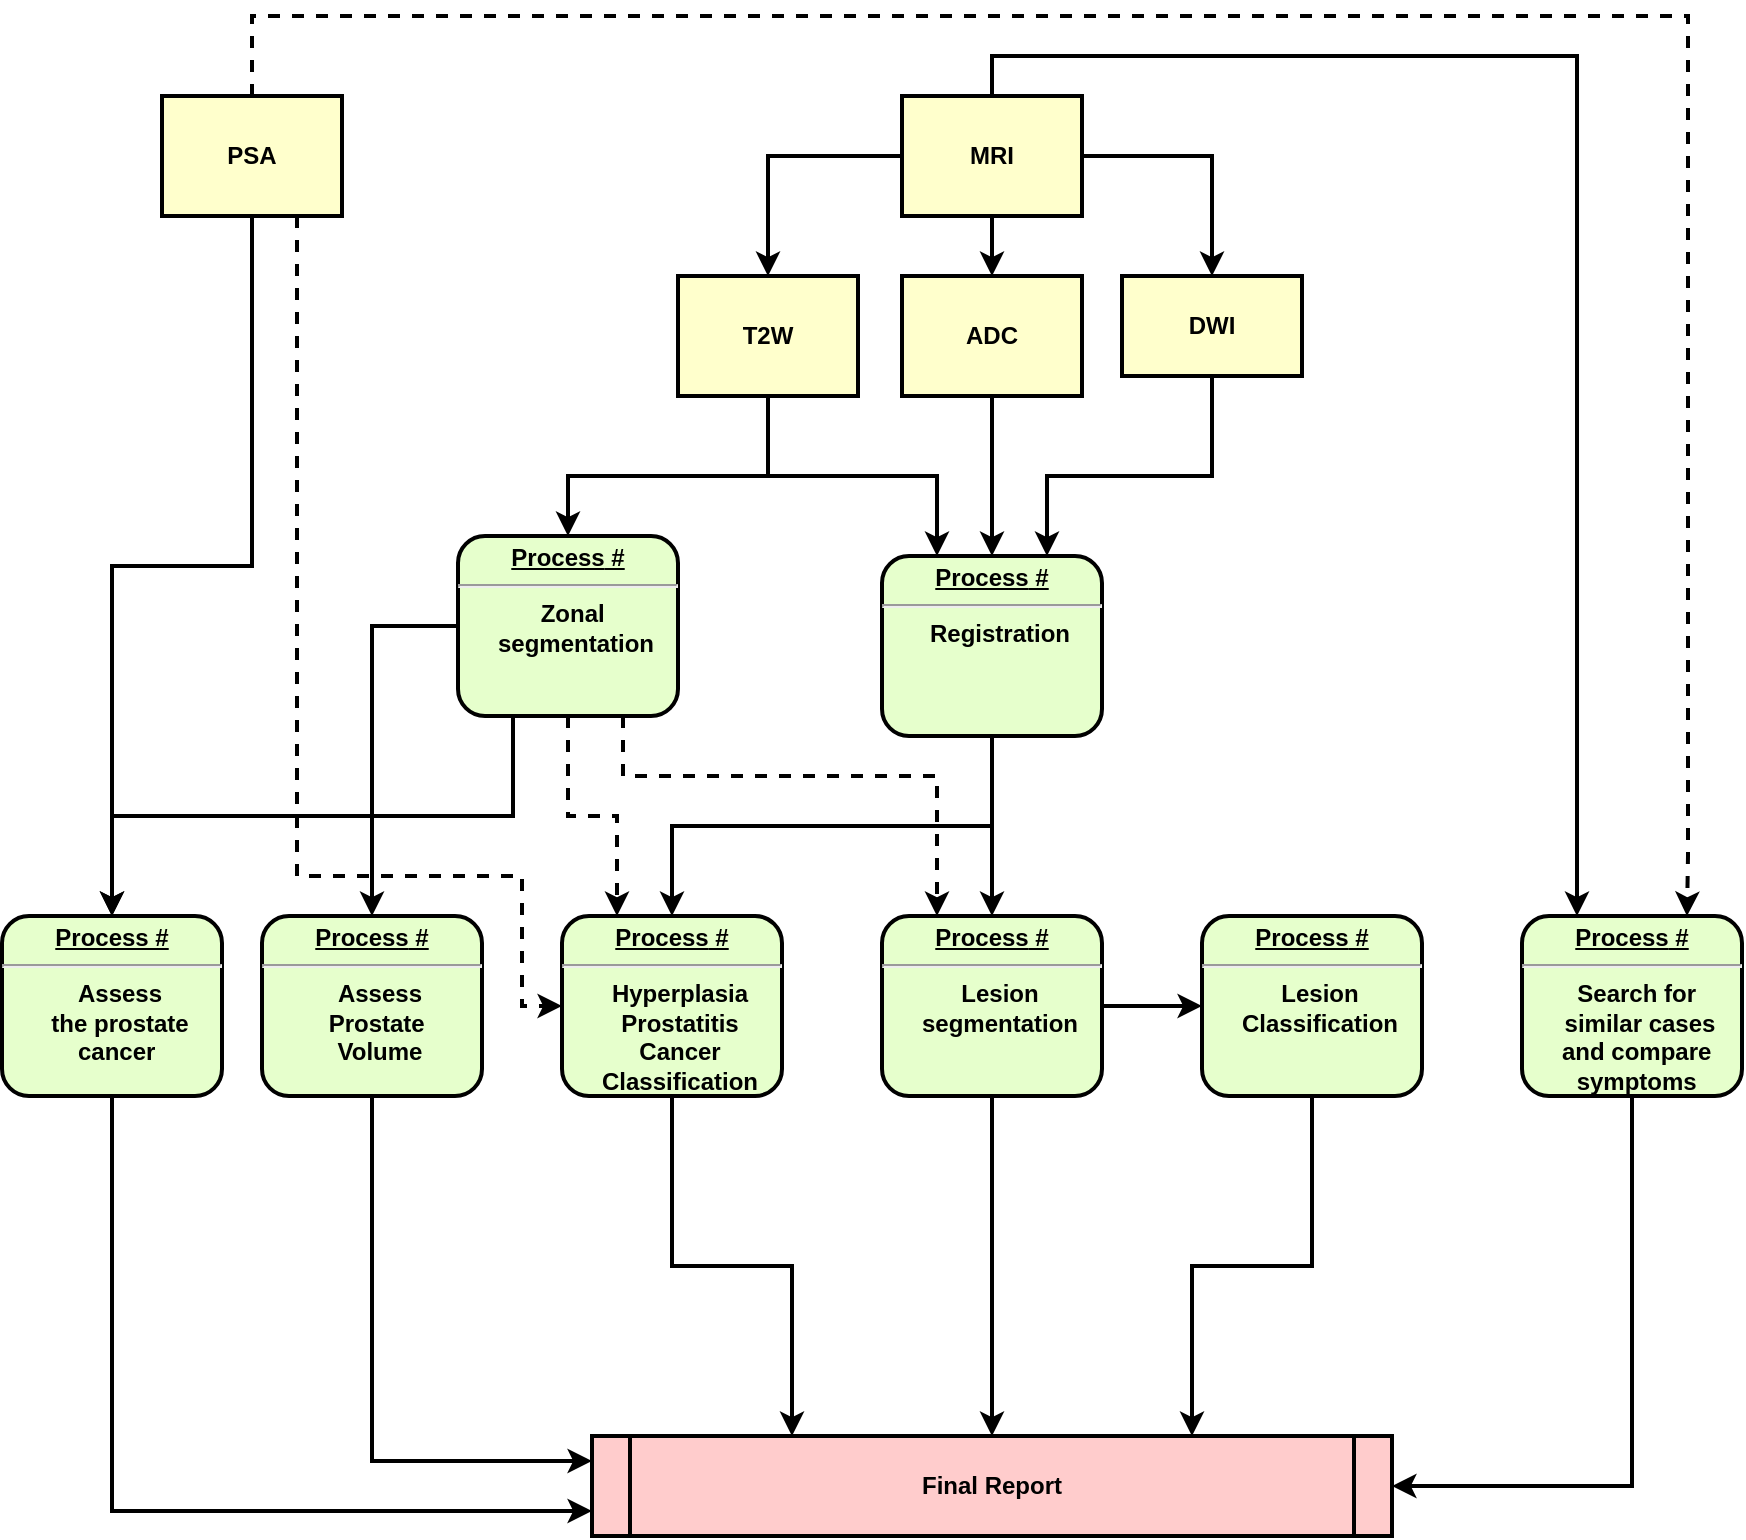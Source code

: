 <mxfile version="14.1.8" type="github">
  <diagram name="Page-1" id="c7558073-3199-34d8-9f00-42111426c3f3">
    <mxGraphModel dx="1792" dy="2332" grid="1" gridSize="10" guides="1" tooltips="1" connect="1" arrows="1" fold="1" page="1" pageScale="1" pageWidth="826" pageHeight="1169" background="#ffffff" math="0" shadow="0">
      <root>
        <mxCell id="0" />
        <mxCell id="1" parent="0" />
        <mxCell id="vbgf6LlGahoQNrdfwKG8-104" style="edgeStyle=orthogonalEdgeStyle;rounded=0;orthogonalLoop=1;jettySize=auto;html=1;exitX=0;exitY=0.5;exitDx=0;exitDy=0;entryX=0.5;entryY=0;entryDx=0;entryDy=0;strokeWidth=2;" edge="1" parent="1" source="vbgf6LlGahoQNrdfwKG8-96" target="vbgf6LlGahoQNrdfwKG8-101">
          <mxGeometry relative="1" as="geometry" />
        </mxCell>
        <mxCell id="vbgf6LlGahoQNrdfwKG8-105" style="edgeStyle=orthogonalEdgeStyle;rounded=0;orthogonalLoop=1;jettySize=auto;html=1;exitX=0.5;exitY=1;exitDx=0;exitDy=0;entryX=0.5;entryY=0;entryDx=0;entryDy=0;strokeWidth=2;" edge="1" parent="1" source="vbgf6LlGahoQNrdfwKG8-96" target="vbgf6LlGahoQNrdfwKG8-102">
          <mxGeometry relative="1" as="geometry" />
        </mxCell>
        <mxCell id="vbgf6LlGahoQNrdfwKG8-106" style="edgeStyle=orthogonalEdgeStyle;rounded=0;orthogonalLoop=1;jettySize=auto;html=1;exitX=1;exitY=0.5;exitDx=0;exitDy=0;entryX=0.5;entryY=0;entryDx=0;entryDy=0;strokeWidth=2;" edge="1" parent="1" source="vbgf6LlGahoQNrdfwKG8-96" target="vbgf6LlGahoQNrdfwKG8-103">
          <mxGeometry relative="1" as="geometry" />
        </mxCell>
        <mxCell id="vbgf6LlGahoQNrdfwKG8-124" style="edgeStyle=orthogonalEdgeStyle;rounded=0;orthogonalLoop=1;jettySize=auto;html=1;exitX=0.5;exitY=0;exitDx=0;exitDy=0;entryX=0.25;entryY=0;entryDx=0;entryDy=0;strokeWidth=2;" edge="1" parent="1" source="vbgf6LlGahoQNrdfwKG8-96" target="vbgf6LlGahoQNrdfwKG8-123">
          <mxGeometry relative="1" as="geometry" />
        </mxCell>
        <mxCell id="vbgf6LlGahoQNrdfwKG8-96" value="MRI" style="whiteSpace=wrap;align=center;verticalAlign=middle;fontStyle=1;strokeWidth=2;fillColor=#FFFFCC" vertex="1" parent="1">
          <mxGeometry x="480" y="10" width="90" height="60" as="geometry" />
        </mxCell>
        <mxCell id="vbgf6LlGahoQNrdfwKG8-115" style="edgeStyle=orthogonalEdgeStyle;rounded=0;orthogonalLoop=1;jettySize=auto;html=1;exitX=0.5;exitY=1;exitDx=0;exitDy=0;strokeWidth=2;" edge="1" parent="1" source="vbgf6LlGahoQNrdfwKG8-97" target="vbgf6LlGahoQNrdfwKG8-114">
          <mxGeometry relative="1" as="geometry" />
        </mxCell>
        <mxCell id="vbgf6LlGahoQNrdfwKG8-130" style="edgeStyle=orthogonalEdgeStyle;rounded=0;orthogonalLoop=1;jettySize=auto;html=1;exitX=0.75;exitY=1;exitDx=0;exitDy=0;entryX=0;entryY=0.5;entryDx=0;entryDy=0;dashed=1;strokeWidth=2;" edge="1" parent="1" source="vbgf6LlGahoQNrdfwKG8-97" target="vbgf6LlGahoQNrdfwKG8-120">
          <mxGeometry relative="1" as="geometry">
            <Array as="points">
              <mxPoint x="178" y="400" />
              <mxPoint x="290" y="400" />
              <mxPoint x="290" y="465" />
            </Array>
          </mxGeometry>
        </mxCell>
        <mxCell id="vbgf6LlGahoQNrdfwKG8-131" style="edgeStyle=orthogonalEdgeStyle;rounded=0;orthogonalLoop=1;jettySize=auto;html=1;exitX=0.5;exitY=0;exitDx=0;exitDy=0;entryX=0.75;entryY=0;entryDx=0;entryDy=0;dashed=1;strokeWidth=2;" edge="1" parent="1" source="vbgf6LlGahoQNrdfwKG8-97" target="vbgf6LlGahoQNrdfwKG8-123">
          <mxGeometry relative="1" as="geometry">
            <Array as="points">
              <mxPoint x="155" y="-30" />
              <mxPoint x="873" y="-30" />
              <mxPoint x="873" y="390" />
            </Array>
          </mxGeometry>
        </mxCell>
        <mxCell id="vbgf6LlGahoQNrdfwKG8-97" value="PSA" style="whiteSpace=wrap;align=center;verticalAlign=middle;fontStyle=1;strokeWidth=2;fillColor=#FFFFCC" vertex="1" parent="1">
          <mxGeometry x="110" y="10" width="90" height="60" as="geometry" />
        </mxCell>
        <mxCell id="vbgf6LlGahoQNrdfwKG8-116" style="edgeStyle=orthogonalEdgeStyle;rounded=0;orthogonalLoop=1;jettySize=auto;html=1;exitX=0.25;exitY=1;exitDx=0;exitDy=0;strokeWidth=2;" edge="1" parent="1" source="vbgf6LlGahoQNrdfwKG8-98" target="vbgf6LlGahoQNrdfwKG8-114">
          <mxGeometry relative="1" as="geometry" />
        </mxCell>
        <mxCell id="vbgf6LlGahoQNrdfwKG8-133" style="edgeStyle=orthogonalEdgeStyle;rounded=0;orthogonalLoop=1;jettySize=auto;html=1;exitX=0.5;exitY=1;exitDx=0;exitDy=0;entryX=0.25;entryY=0;entryDx=0;entryDy=0;dashed=1;strokeWidth=2;" edge="1" parent="1" source="vbgf6LlGahoQNrdfwKG8-98" target="vbgf6LlGahoQNrdfwKG8-120">
          <mxGeometry relative="1" as="geometry">
            <Array as="points">
              <mxPoint x="313" y="370" />
              <mxPoint x="338" y="370" />
            </Array>
          </mxGeometry>
        </mxCell>
        <mxCell id="vbgf6LlGahoQNrdfwKG8-134" style="edgeStyle=orthogonalEdgeStyle;rounded=0;orthogonalLoop=1;jettySize=auto;html=1;exitX=0.75;exitY=1;exitDx=0;exitDy=0;entryX=0.25;entryY=0;entryDx=0;entryDy=0;dashed=1;strokeWidth=2;" edge="1" parent="1" source="vbgf6LlGahoQNrdfwKG8-98" target="vbgf6LlGahoQNrdfwKG8-108">
          <mxGeometry relative="1" as="geometry">
            <Array as="points">
              <mxPoint x="341" y="350" />
              <mxPoint x="498" y="350" />
            </Array>
          </mxGeometry>
        </mxCell>
        <mxCell id="vbgf6LlGahoQNrdfwKG8-136" style="edgeStyle=orthogonalEdgeStyle;rounded=0;orthogonalLoop=1;jettySize=auto;html=1;exitX=0;exitY=0.5;exitDx=0;exitDy=0;entryX=0.5;entryY=0;entryDx=0;entryDy=0;strokeWidth=2;" edge="1" parent="1" source="vbgf6LlGahoQNrdfwKG8-98" target="vbgf6LlGahoQNrdfwKG8-135">
          <mxGeometry relative="1" as="geometry" />
        </mxCell>
        <mxCell id="vbgf6LlGahoQNrdfwKG8-98" value="&lt;p style=&quot;margin: 0px ; margin-top: 4px ; text-align: center ; text-decoration: underline&quot;&gt;&lt;strong&gt;&lt;strong&gt;Process&lt;/strong&gt;&amp;nbsp;#&lt;br&gt;&lt;/strong&gt;&lt;/p&gt;&lt;hr&gt;&lt;p style=&quot;margin: 0px ; margin-left: 8px&quot;&gt;Zonal&amp;nbsp;&lt;/p&gt;&lt;p style=&quot;margin: 0px ; margin-left: 8px&quot;&gt;segmentation&lt;/p&gt;&lt;p style=&quot;margin: 0px ; margin-left: 8px&quot;&gt;&lt;br&gt;&lt;/p&gt;" style="verticalAlign=middle;align=center;overflow=fill;fontSize=12;fontFamily=Helvetica;html=1;rounded=1;fontStyle=1;strokeWidth=2;fillColor=#E6FFCC" vertex="1" parent="1">
          <mxGeometry x="258" y="230" width="110" height="90" as="geometry" />
        </mxCell>
        <mxCell id="vbgf6LlGahoQNrdfwKG8-100" value="Final Report" style="shape=process;whiteSpace=wrap;align=center;verticalAlign=middle;size=0.048;fontStyle=1;strokeWidth=2;fillColor=#FFCCCC" vertex="1" parent="1">
          <mxGeometry x="325.0" y="680" width="400" height="50" as="geometry" />
        </mxCell>
        <mxCell id="vbgf6LlGahoQNrdfwKG8-107" style="edgeStyle=orthogonalEdgeStyle;rounded=0;orthogonalLoop=1;jettySize=auto;html=1;exitX=0.5;exitY=1;exitDx=0;exitDy=0;entryX=0.5;entryY=0;entryDx=0;entryDy=0;strokeWidth=2;" edge="1" parent="1" source="vbgf6LlGahoQNrdfwKG8-101" target="vbgf6LlGahoQNrdfwKG8-98">
          <mxGeometry relative="1" as="geometry">
            <Array as="points">
              <mxPoint x="413" y="200" />
              <mxPoint x="313" y="200" />
            </Array>
          </mxGeometry>
        </mxCell>
        <mxCell id="vbgf6LlGahoQNrdfwKG8-110" style="edgeStyle=orthogonalEdgeStyle;rounded=0;orthogonalLoop=1;jettySize=auto;html=1;exitX=0.5;exitY=1;exitDx=0;exitDy=0;entryX=0.25;entryY=0;entryDx=0;entryDy=0;strokeWidth=2;" edge="1" parent="1" source="vbgf6LlGahoQNrdfwKG8-101" target="vbgf6LlGahoQNrdfwKG8-117">
          <mxGeometry relative="1" as="geometry">
            <mxPoint x="710" y="230" as="targetPoint" />
            <Array as="points">
              <mxPoint x="413" y="200" />
              <mxPoint x="498" y="200" />
            </Array>
          </mxGeometry>
        </mxCell>
        <mxCell id="vbgf6LlGahoQNrdfwKG8-101" value="T2W" style="whiteSpace=wrap;align=center;verticalAlign=middle;fontStyle=1;strokeWidth=2;fillColor=#FFFFCC" vertex="1" parent="1">
          <mxGeometry x="368" y="100" width="90" height="60" as="geometry" />
        </mxCell>
        <mxCell id="vbgf6LlGahoQNrdfwKG8-109" style="edgeStyle=orthogonalEdgeStyle;rounded=0;orthogonalLoop=1;jettySize=auto;html=1;exitX=0.5;exitY=1;exitDx=0;exitDy=0;entryX=0.5;entryY=0;entryDx=0;entryDy=0;strokeWidth=2;" edge="1" parent="1" source="vbgf6LlGahoQNrdfwKG8-102" target="vbgf6LlGahoQNrdfwKG8-117">
          <mxGeometry relative="1" as="geometry">
            <mxPoint x="620" y="240" as="targetPoint" />
          </mxGeometry>
        </mxCell>
        <mxCell id="vbgf6LlGahoQNrdfwKG8-102" value="ADC" style="whiteSpace=wrap;align=center;verticalAlign=middle;fontStyle=1;strokeWidth=2;fillColor=#FFFFCC" vertex="1" parent="1">
          <mxGeometry x="480" y="100" width="90" height="60" as="geometry" />
        </mxCell>
        <mxCell id="vbgf6LlGahoQNrdfwKG8-113" style="edgeStyle=orthogonalEdgeStyle;rounded=0;orthogonalLoop=1;jettySize=auto;html=1;exitX=0.5;exitY=1;exitDx=0;exitDy=0;entryX=0.75;entryY=0;entryDx=0;entryDy=0;strokeWidth=2;" edge="1" parent="1" source="vbgf6LlGahoQNrdfwKG8-103" target="vbgf6LlGahoQNrdfwKG8-117">
          <mxGeometry relative="1" as="geometry">
            <Array as="points">
              <mxPoint x="635" y="200" />
              <mxPoint x="553" y="200" />
            </Array>
          </mxGeometry>
        </mxCell>
        <mxCell id="vbgf6LlGahoQNrdfwKG8-103" value="DWI" style="whiteSpace=wrap;align=center;verticalAlign=middle;fontStyle=1;strokeWidth=2;fillColor=#FFFFCC" vertex="1" parent="1">
          <mxGeometry x="590" y="100" width="90" height="50" as="geometry" />
        </mxCell>
        <mxCell id="vbgf6LlGahoQNrdfwKG8-119" style="edgeStyle=orthogonalEdgeStyle;rounded=0;orthogonalLoop=1;jettySize=auto;html=1;exitX=1;exitY=0.5;exitDx=0;exitDy=0;entryX=0;entryY=0.5;entryDx=0;entryDy=0;strokeWidth=2;" edge="1" parent="1" source="vbgf6LlGahoQNrdfwKG8-108" target="vbgf6LlGahoQNrdfwKG8-111">
          <mxGeometry relative="1" as="geometry" />
        </mxCell>
        <mxCell id="vbgf6LlGahoQNrdfwKG8-127" style="edgeStyle=orthogonalEdgeStyle;rounded=0;orthogonalLoop=1;jettySize=auto;html=1;exitX=0.5;exitY=1;exitDx=0;exitDy=0;strokeWidth=2;" edge="1" parent="1" source="vbgf6LlGahoQNrdfwKG8-108" target="vbgf6LlGahoQNrdfwKG8-100">
          <mxGeometry relative="1" as="geometry">
            <Array as="points">
              <mxPoint x="525" y="630" />
              <mxPoint x="525" y="630" />
            </Array>
          </mxGeometry>
        </mxCell>
        <mxCell id="vbgf6LlGahoQNrdfwKG8-108" value="&lt;p style=&quot;margin: 0px ; margin-top: 4px ; text-align: center ; text-decoration: underline&quot;&gt;&lt;strong&gt;&lt;strong&gt;Process&lt;/strong&gt;&amp;nbsp;#&lt;br&gt;&lt;/strong&gt;&lt;/p&gt;&lt;hr&gt;&lt;p style=&quot;margin: 0px ; margin-left: 8px&quot;&gt;Lesion&lt;/p&gt;&lt;p style=&quot;margin: 0px ; margin-left: 8px&quot;&gt;segmentation&lt;/p&gt;&lt;p style=&quot;margin: 0px ; margin-left: 8px&quot;&gt;&lt;br&gt;&lt;/p&gt;" style="verticalAlign=middle;align=center;overflow=fill;fontSize=12;fontFamily=Helvetica;html=1;rounded=1;fontStyle=1;strokeWidth=2;fillColor=#E6FFCC" vertex="1" parent="1">
          <mxGeometry x="470" y="420" width="110" height="90" as="geometry" />
        </mxCell>
        <mxCell id="vbgf6LlGahoQNrdfwKG8-126" style="edgeStyle=orthogonalEdgeStyle;rounded=0;orthogonalLoop=1;jettySize=auto;html=1;exitX=0.5;exitY=1;exitDx=0;exitDy=0;entryX=0.75;entryY=0;entryDx=0;entryDy=0;strokeWidth=2;" edge="1" parent="1" source="vbgf6LlGahoQNrdfwKG8-111" target="vbgf6LlGahoQNrdfwKG8-100">
          <mxGeometry relative="1" as="geometry" />
        </mxCell>
        <mxCell id="vbgf6LlGahoQNrdfwKG8-111" value="&lt;p style=&quot;margin: 0px ; margin-top: 4px ; text-align: center ; text-decoration: underline&quot;&gt;&lt;strong&gt;&lt;strong&gt;Process&lt;/strong&gt;&amp;nbsp;#&lt;br&gt;&lt;/strong&gt;&lt;/p&gt;&lt;hr&gt;&lt;p style=&quot;margin: 0px ; margin-left: 8px&quot;&gt;Lesion&lt;/p&gt;&lt;p style=&quot;margin: 0px ; margin-left: 8px&quot;&gt;Classification&lt;/p&gt;&lt;p style=&quot;margin: 0px ; margin-left: 8px&quot;&gt;&lt;br&gt;&lt;/p&gt;" style="verticalAlign=middle;align=center;overflow=fill;fontSize=12;fontFamily=Helvetica;html=1;rounded=1;fontStyle=1;strokeWidth=2;fillColor=#E6FFCC" vertex="1" parent="1">
          <mxGeometry x="630" y="420" width="110" height="90" as="geometry" />
        </mxCell>
        <mxCell id="vbgf6LlGahoQNrdfwKG8-129" style="edgeStyle=orthogonalEdgeStyle;rounded=0;orthogonalLoop=1;jettySize=auto;html=1;exitX=0.5;exitY=1;exitDx=0;exitDy=0;entryX=0;entryY=0.75;entryDx=0;entryDy=0;strokeWidth=2;" edge="1" parent="1" source="vbgf6LlGahoQNrdfwKG8-114" target="vbgf6LlGahoQNrdfwKG8-100">
          <mxGeometry relative="1" as="geometry" />
        </mxCell>
        <mxCell id="vbgf6LlGahoQNrdfwKG8-114" value="&lt;p style=&quot;margin: 0px ; margin-top: 4px ; text-align: center ; text-decoration: underline&quot;&gt;&lt;strong&gt;&lt;strong&gt;Process #&lt;/strong&gt;&lt;br&gt;&lt;/strong&gt;&lt;/p&gt;&lt;hr&gt;&lt;p style=&quot;margin: 0px ; margin-left: 8px&quot;&gt;&amp;nbsp;Assess&amp;nbsp;&lt;/p&gt;&lt;p style=&quot;margin: 0px ; margin-left: 8px&quot;&gt;the prostate&lt;/p&gt;&lt;p style=&quot;margin: 0px ; margin-left: 8px&quot;&gt;cancer&amp;nbsp;&lt;br&gt;&lt;/p&gt;" style="verticalAlign=middle;align=center;overflow=fill;fontSize=12;fontFamily=Helvetica;html=1;rounded=1;fontStyle=1;strokeWidth=2;fillColor=#E6FFCC" vertex="1" parent="1">
          <mxGeometry x="30" y="420" width="110" height="90" as="geometry" />
        </mxCell>
        <mxCell id="vbgf6LlGahoQNrdfwKG8-118" style="edgeStyle=orthogonalEdgeStyle;rounded=0;orthogonalLoop=1;jettySize=auto;html=1;exitX=0.5;exitY=1;exitDx=0;exitDy=0;entryX=0.5;entryY=0;entryDx=0;entryDy=0;strokeWidth=2;" edge="1" parent="1" source="vbgf6LlGahoQNrdfwKG8-117" target="vbgf6LlGahoQNrdfwKG8-108">
          <mxGeometry relative="1" as="geometry" />
        </mxCell>
        <mxCell id="vbgf6LlGahoQNrdfwKG8-121" style="edgeStyle=orthogonalEdgeStyle;rounded=0;orthogonalLoop=1;jettySize=auto;html=1;exitX=0.5;exitY=1;exitDx=0;exitDy=0;strokeWidth=2;" edge="1" parent="1" source="vbgf6LlGahoQNrdfwKG8-117" target="vbgf6LlGahoQNrdfwKG8-120">
          <mxGeometry relative="1" as="geometry" />
        </mxCell>
        <mxCell id="vbgf6LlGahoQNrdfwKG8-117" value="&lt;p style=&quot;margin: 0px ; margin-top: 4px ; text-align: center ; text-decoration: underline&quot;&gt;&lt;strong&gt;&lt;strong&gt;Process&lt;/strong&gt;&amp;nbsp;#&lt;br&gt;&lt;/strong&gt;&lt;/p&gt;&lt;hr&gt;&lt;p style=&quot;margin: 0px ; margin-left: 8px&quot;&gt;Registration&lt;/p&gt;&lt;p style=&quot;margin: 0px ; margin-left: 8px&quot;&gt;&lt;br&gt;&lt;/p&gt;&lt;p style=&quot;margin: 0px ; margin-left: 8px&quot;&gt;&lt;br&gt;&lt;/p&gt;" style="verticalAlign=middle;align=center;overflow=fill;fontSize=12;fontFamily=Helvetica;html=1;rounded=1;fontStyle=1;strokeWidth=2;fillColor=#E6FFCC" vertex="1" parent="1">
          <mxGeometry x="470" y="240" width="110" height="90" as="geometry" />
        </mxCell>
        <mxCell id="vbgf6LlGahoQNrdfwKG8-128" style="edgeStyle=orthogonalEdgeStyle;rounded=0;orthogonalLoop=1;jettySize=auto;html=1;exitX=0.5;exitY=1;exitDx=0;exitDy=0;entryX=0.25;entryY=0;entryDx=0;entryDy=0;strokeWidth=2;" edge="1" parent="1" source="vbgf6LlGahoQNrdfwKG8-120" target="vbgf6LlGahoQNrdfwKG8-100">
          <mxGeometry relative="1" as="geometry" />
        </mxCell>
        <mxCell id="vbgf6LlGahoQNrdfwKG8-120" value="&lt;p style=&quot;margin: 0px ; margin-top: 4px ; text-align: center ; text-decoration: underline&quot;&gt;&lt;strong&gt;&lt;strong&gt;Process&lt;/strong&gt;&amp;nbsp;#&lt;br&gt;&lt;/strong&gt;&lt;/p&gt;&lt;hr&gt;&lt;p style=&quot;margin: 0px ; margin-left: 8px&quot;&gt;Hyperplasia&lt;/p&gt;&lt;p style=&quot;margin: 0px ; margin-left: 8px&quot;&gt;Prostatitis&lt;/p&gt;&lt;p style=&quot;margin: 0px ; margin-left: 8px&quot;&gt;Cancer&lt;/p&gt;&lt;p style=&quot;margin: 0px ; margin-left: 8px&quot;&gt;Classification&lt;/p&gt;" style="verticalAlign=middle;align=center;overflow=fill;fontSize=12;fontFamily=Helvetica;html=1;rounded=1;fontStyle=1;strokeWidth=2;fillColor=#E6FFCC" vertex="1" parent="1">
          <mxGeometry x="310" y="420" width="110" height="90" as="geometry" />
        </mxCell>
        <mxCell id="vbgf6LlGahoQNrdfwKG8-125" style="edgeStyle=orthogonalEdgeStyle;rounded=0;orthogonalLoop=1;jettySize=auto;html=1;exitX=0.5;exitY=1;exitDx=0;exitDy=0;entryX=1;entryY=0.5;entryDx=0;entryDy=0;strokeWidth=2;" edge="1" parent="1" source="vbgf6LlGahoQNrdfwKG8-123" target="vbgf6LlGahoQNrdfwKG8-100">
          <mxGeometry relative="1" as="geometry" />
        </mxCell>
        <mxCell id="vbgf6LlGahoQNrdfwKG8-123" value="&lt;p style=&quot;margin: 0px ; margin-top: 4px ; text-align: center ; text-decoration: underline&quot;&gt;&lt;strong&gt;&lt;strong&gt;Process&lt;/strong&gt;&amp;nbsp;#&lt;br&gt;&lt;/strong&gt;&lt;/p&gt;&lt;hr&gt;&lt;p style=&quot;margin: 0px ; margin-left: 8px&quot;&gt;Search for&amp;nbsp;&lt;/p&gt;&lt;p style=&quot;margin: 0px ; margin-left: 8px&quot;&gt;similar cases&lt;/p&gt;&lt;p style=&quot;margin: 0px ; margin-left: 8px&quot;&gt;and compare&amp;nbsp;&lt;/p&gt;&lt;p style=&quot;margin: 0px ; margin-left: 8px&quot;&gt;symptoms&amp;nbsp;&lt;/p&gt;&lt;p style=&quot;margin: 0px ; margin-left: 8px&quot;&gt;&lt;br&gt;&lt;/p&gt;" style="verticalAlign=middle;align=center;overflow=fill;fontSize=12;fontFamily=Helvetica;html=1;rounded=1;fontStyle=1;strokeWidth=2;fillColor=#E6FFCC" vertex="1" parent="1">
          <mxGeometry x="790" y="420" width="110" height="90" as="geometry" />
        </mxCell>
        <mxCell id="vbgf6LlGahoQNrdfwKG8-137" style="edgeStyle=orthogonalEdgeStyle;rounded=0;orthogonalLoop=1;jettySize=auto;html=1;exitX=0.5;exitY=1;exitDx=0;exitDy=0;entryX=0;entryY=0.25;entryDx=0;entryDy=0;strokeWidth=2;" edge="1" parent="1" source="vbgf6LlGahoQNrdfwKG8-135" target="vbgf6LlGahoQNrdfwKG8-100">
          <mxGeometry relative="1" as="geometry" />
        </mxCell>
        <mxCell id="vbgf6LlGahoQNrdfwKG8-135" value="&lt;p style=&quot;margin: 0px ; margin-top: 4px ; text-align: center ; text-decoration: underline&quot;&gt;&lt;strong&gt;&lt;strong&gt;Process&lt;/strong&gt;&amp;nbsp;#&lt;br&gt;&lt;/strong&gt;&lt;/p&gt;&lt;hr&gt;&lt;p style=&quot;margin: 0px ; margin-left: 8px&quot;&gt;Assess&lt;/p&gt;&lt;p style=&quot;margin: 0px ; margin-left: 8px&quot;&gt;Prostate&amp;nbsp;&lt;/p&gt;&lt;p style=&quot;margin: 0px ; margin-left: 8px&quot;&gt;Volume&lt;/p&gt;&lt;p style=&quot;margin: 0px ; margin-left: 8px&quot;&gt;&lt;br&gt;&lt;/p&gt;" style="verticalAlign=middle;align=center;overflow=fill;fontSize=12;fontFamily=Helvetica;html=1;rounded=1;fontStyle=1;strokeWidth=2;fillColor=#E6FFCC" vertex="1" parent="1">
          <mxGeometry x="160" y="420" width="110" height="90" as="geometry" />
        </mxCell>
      </root>
    </mxGraphModel>
  </diagram>
</mxfile>
